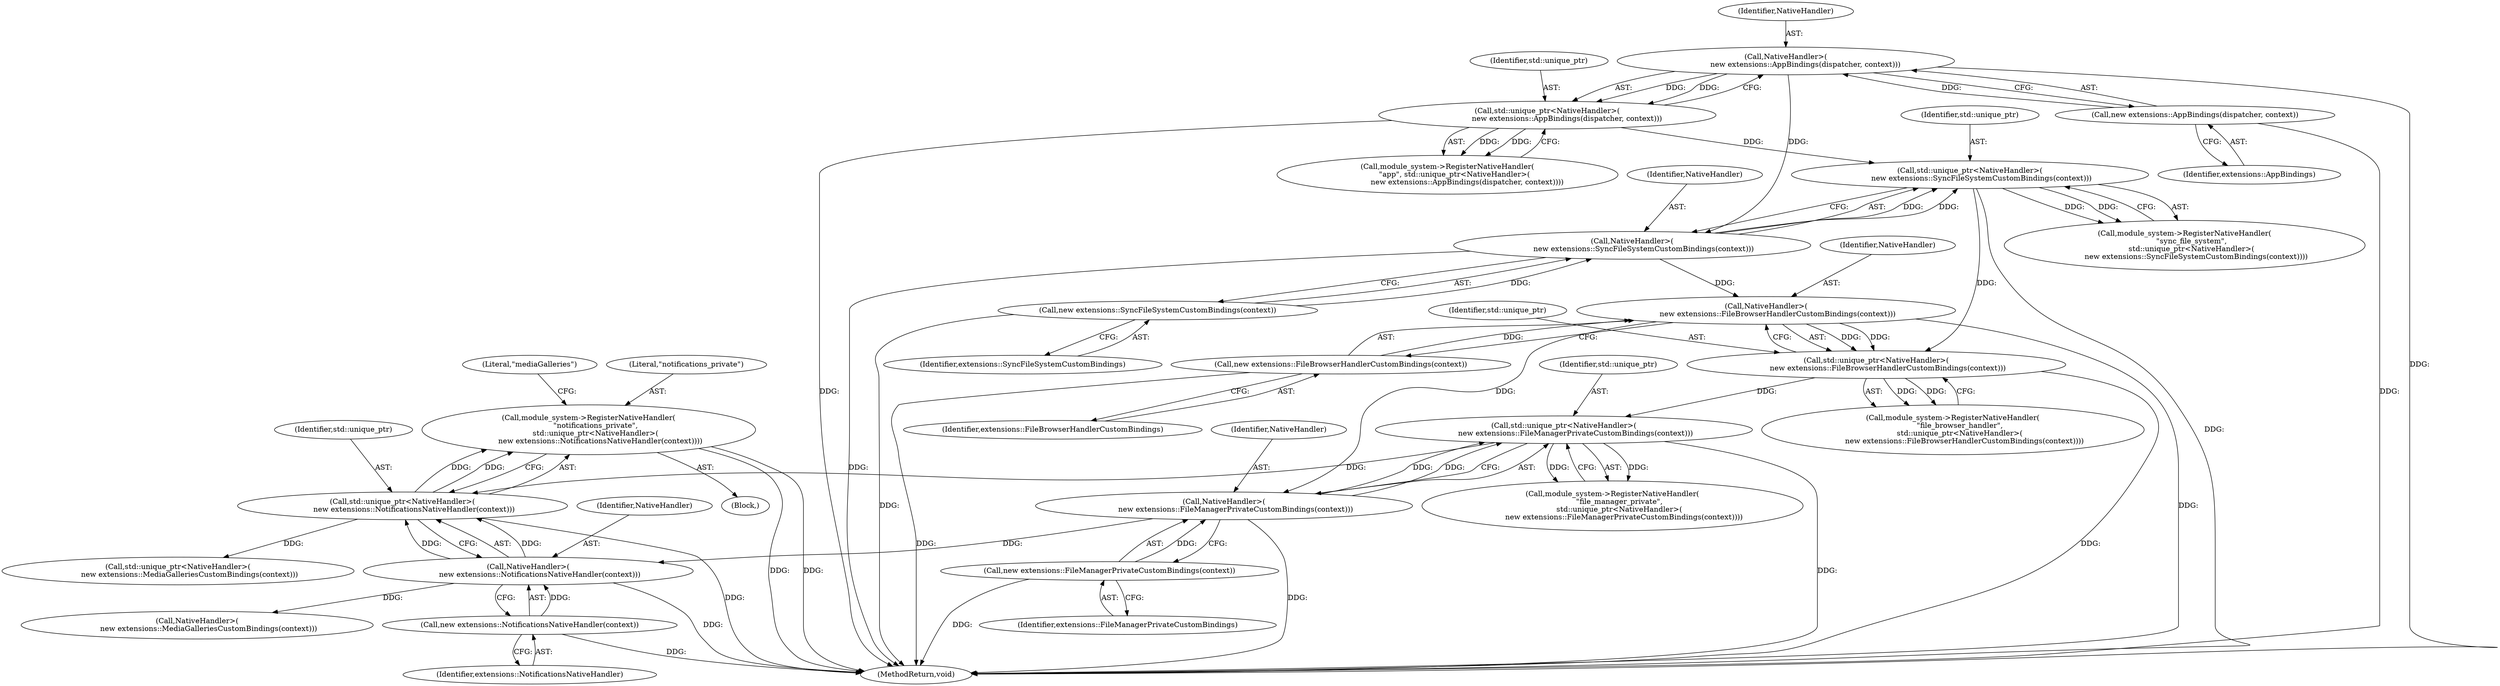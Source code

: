digraph "0_Chrome_c0569cc04741cccf6548c2169fcc1609d958523f@API" {
"1000142" [label="(Call,module_system->RegisterNativeHandler(\n      \"notifications_private\",\n      std::unique_ptr<NativeHandler>(\n          new extensions::NotificationsNativeHandler(context))))"];
"1000144" [label="(Call,std::unique_ptr<NativeHandler>(\n          new extensions::NotificationsNativeHandler(context)))"];
"1000136" [label="(Call,std::unique_ptr<NativeHandler>(\n          new extensions::FileManagerPrivateCustomBindings(context)))"];
"1000128" [label="(Call,std::unique_ptr<NativeHandler>(\n          new extensions::FileBrowserHandlerCustomBindings(context)))"];
"1000120" [label="(Call,std::unique_ptr<NativeHandler>(\n          new extensions::SyncFileSystemCustomBindings(context)))"];
"1000112" [label="(Call,std::unique_ptr<NativeHandler>(\n                 new extensions::AppBindings(dispatcher, context)))"];
"1000114" [label="(Call,NativeHandler>(\n                 new extensions::AppBindings(dispatcher, context)))"];
"1000116" [label="(Call,new extensions::AppBindings(dispatcher, context))"];
"1000122" [label="(Call,NativeHandler>(\n          new extensions::SyncFileSystemCustomBindings(context)))"];
"1000124" [label="(Call,new extensions::SyncFileSystemCustomBindings(context))"];
"1000130" [label="(Call,NativeHandler>(\n          new extensions::FileBrowserHandlerCustomBindings(context)))"];
"1000132" [label="(Call,new extensions::FileBrowserHandlerCustomBindings(context))"];
"1000138" [label="(Call,NativeHandler>(\n          new extensions::FileManagerPrivateCustomBindings(context)))"];
"1000140" [label="(Call,new extensions::FileManagerPrivateCustomBindings(context))"];
"1000146" [label="(Call,NativeHandler>(\n          new extensions::NotificationsNativeHandler(context)))"];
"1000148" [label="(Call,new extensions::NotificationsNativeHandler(context))"];
"1000123" [label="(Identifier,NativeHandler)"];
"1000222" [label="(MethodReturn,void)"];
"1000112" [label="(Call,std::unique_ptr<NativeHandler>(\n                 new extensions::AppBindings(dispatcher, context)))"];
"1000116" [label="(Call,new extensions::AppBindings(dispatcher, context))"];
"1000136" [label="(Call,std::unique_ptr<NativeHandler>(\n          new extensions::FileManagerPrivateCustomBindings(context)))"];
"1000151" [label="(Literal,\"mediaGalleries\")"];
"1000121" [label="(Identifier,std::unique_ptr)"];
"1000144" [label="(Call,std::unique_ptr<NativeHandler>(\n          new extensions::NotificationsNativeHandler(context)))"];
"1000148" [label="(Call,new extensions::NotificationsNativeHandler(context))"];
"1000129" [label="(Identifier,std::unique_ptr)"];
"1000126" [label="(Call,module_system->RegisterNativeHandler(\n      \"file_browser_handler\",\n      std::unique_ptr<NativeHandler>(\n          new extensions::FileBrowserHandlerCustomBindings(context))))"];
"1000114" [label="(Call,NativeHandler>(\n                 new extensions::AppBindings(dispatcher, context)))"];
"1000124" [label="(Call,new extensions::SyncFileSystemCustomBindings(context))"];
"1000138" [label="(Call,NativeHandler>(\n          new extensions::FileManagerPrivateCustomBindings(context)))"];
"1000125" [label="(Identifier,extensions::SyncFileSystemCustomBindings)"];
"1000109" [label="(Block,)"];
"1000142" [label="(Call,module_system->RegisterNativeHandler(\n      \"notifications_private\",\n      std::unique_ptr<NativeHandler>(\n          new extensions::NotificationsNativeHandler(context))))"];
"1000113" [label="(Identifier,std::unique_ptr)"];
"1000110" [label="(Call,module_system->RegisterNativeHandler(\n      \"app\", std::unique_ptr<NativeHandler>(\n                 new extensions::AppBindings(dispatcher, context))))"];
"1000152" [label="(Call,std::unique_ptr<NativeHandler>(\n          new extensions::MediaGalleriesCustomBindings(context)))"];
"1000137" [label="(Identifier,std::unique_ptr)"];
"1000115" [label="(Identifier,NativeHandler)"];
"1000134" [label="(Call,module_system->RegisterNativeHandler(\n      \"file_manager_private\",\n      std::unique_ptr<NativeHandler>(\n          new extensions::FileManagerPrivateCustomBindings(context))))"];
"1000117" [label="(Identifier,extensions::AppBindings)"];
"1000133" [label="(Identifier,extensions::FileBrowserHandlerCustomBindings)"];
"1000140" [label="(Call,new extensions::FileManagerPrivateCustomBindings(context))"];
"1000128" [label="(Call,std::unique_ptr<NativeHandler>(\n          new extensions::FileBrowserHandlerCustomBindings(context)))"];
"1000118" [label="(Call,module_system->RegisterNativeHandler(\n      \"sync_file_system\",\n      std::unique_ptr<NativeHandler>(\n          new extensions::SyncFileSystemCustomBindings(context))))"];
"1000149" [label="(Identifier,extensions::NotificationsNativeHandler)"];
"1000141" [label="(Identifier,extensions::FileManagerPrivateCustomBindings)"];
"1000120" [label="(Call,std::unique_ptr<NativeHandler>(\n          new extensions::SyncFileSystemCustomBindings(context)))"];
"1000143" [label="(Literal,\"notifications_private\")"];
"1000122" [label="(Call,NativeHandler>(\n          new extensions::SyncFileSystemCustomBindings(context)))"];
"1000139" [label="(Identifier,NativeHandler)"];
"1000145" [label="(Identifier,std::unique_ptr)"];
"1000147" [label="(Identifier,NativeHandler)"];
"1000132" [label="(Call,new extensions::FileBrowserHandlerCustomBindings(context))"];
"1000130" [label="(Call,NativeHandler>(\n          new extensions::FileBrowserHandlerCustomBindings(context)))"];
"1000146" [label="(Call,NativeHandler>(\n          new extensions::NotificationsNativeHandler(context)))"];
"1000154" [label="(Call,NativeHandler>(\n          new extensions::MediaGalleriesCustomBindings(context)))"];
"1000131" [label="(Identifier,NativeHandler)"];
"1000142" -> "1000109"  [label="AST: "];
"1000142" -> "1000144"  [label="CFG: "];
"1000143" -> "1000142"  [label="AST: "];
"1000144" -> "1000142"  [label="AST: "];
"1000151" -> "1000142"  [label="CFG: "];
"1000142" -> "1000222"  [label="DDG: "];
"1000142" -> "1000222"  [label="DDG: "];
"1000144" -> "1000142"  [label="DDG: "];
"1000144" -> "1000142"  [label="DDG: "];
"1000144" -> "1000146"  [label="CFG: "];
"1000145" -> "1000144"  [label="AST: "];
"1000146" -> "1000144"  [label="AST: "];
"1000144" -> "1000222"  [label="DDG: "];
"1000136" -> "1000144"  [label="DDG: "];
"1000146" -> "1000144"  [label="DDG: "];
"1000146" -> "1000144"  [label="DDG: "];
"1000144" -> "1000152"  [label="DDG: "];
"1000136" -> "1000134"  [label="AST: "];
"1000136" -> "1000138"  [label="CFG: "];
"1000137" -> "1000136"  [label="AST: "];
"1000138" -> "1000136"  [label="AST: "];
"1000134" -> "1000136"  [label="CFG: "];
"1000136" -> "1000222"  [label="DDG: "];
"1000136" -> "1000134"  [label="DDG: "];
"1000136" -> "1000134"  [label="DDG: "];
"1000128" -> "1000136"  [label="DDG: "];
"1000138" -> "1000136"  [label="DDG: "];
"1000138" -> "1000136"  [label="DDG: "];
"1000128" -> "1000126"  [label="AST: "];
"1000128" -> "1000130"  [label="CFG: "];
"1000129" -> "1000128"  [label="AST: "];
"1000130" -> "1000128"  [label="AST: "];
"1000126" -> "1000128"  [label="CFG: "];
"1000128" -> "1000222"  [label="DDG: "];
"1000128" -> "1000126"  [label="DDG: "];
"1000128" -> "1000126"  [label="DDG: "];
"1000120" -> "1000128"  [label="DDG: "];
"1000130" -> "1000128"  [label="DDG: "];
"1000130" -> "1000128"  [label="DDG: "];
"1000120" -> "1000118"  [label="AST: "];
"1000120" -> "1000122"  [label="CFG: "];
"1000121" -> "1000120"  [label="AST: "];
"1000122" -> "1000120"  [label="AST: "];
"1000118" -> "1000120"  [label="CFG: "];
"1000120" -> "1000222"  [label="DDG: "];
"1000120" -> "1000118"  [label="DDG: "];
"1000120" -> "1000118"  [label="DDG: "];
"1000112" -> "1000120"  [label="DDG: "];
"1000122" -> "1000120"  [label="DDG: "];
"1000122" -> "1000120"  [label="DDG: "];
"1000112" -> "1000110"  [label="AST: "];
"1000112" -> "1000114"  [label="CFG: "];
"1000113" -> "1000112"  [label="AST: "];
"1000114" -> "1000112"  [label="AST: "];
"1000110" -> "1000112"  [label="CFG: "];
"1000112" -> "1000222"  [label="DDG: "];
"1000112" -> "1000110"  [label="DDG: "];
"1000112" -> "1000110"  [label="DDG: "];
"1000114" -> "1000112"  [label="DDG: "];
"1000114" -> "1000112"  [label="DDG: "];
"1000114" -> "1000116"  [label="CFG: "];
"1000115" -> "1000114"  [label="AST: "];
"1000116" -> "1000114"  [label="AST: "];
"1000114" -> "1000222"  [label="DDG: "];
"1000116" -> "1000114"  [label="DDG: "];
"1000114" -> "1000122"  [label="DDG: "];
"1000116" -> "1000117"  [label="CFG: "];
"1000117" -> "1000116"  [label="AST: "];
"1000116" -> "1000222"  [label="DDG: "];
"1000122" -> "1000124"  [label="CFG: "];
"1000123" -> "1000122"  [label="AST: "];
"1000124" -> "1000122"  [label="AST: "];
"1000122" -> "1000222"  [label="DDG: "];
"1000124" -> "1000122"  [label="DDG: "];
"1000122" -> "1000130"  [label="DDG: "];
"1000124" -> "1000125"  [label="CFG: "];
"1000125" -> "1000124"  [label="AST: "];
"1000124" -> "1000222"  [label="DDG: "];
"1000130" -> "1000132"  [label="CFG: "];
"1000131" -> "1000130"  [label="AST: "];
"1000132" -> "1000130"  [label="AST: "];
"1000130" -> "1000222"  [label="DDG: "];
"1000132" -> "1000130"  [label="DDG: "];
"1000130" -> "1000138"  [label="DDG: "];
"1000132" -> "1000133"  [label="CFG: "];
"1000133" -> "1000132"  [label="AST: "];
"1000132" -> "1000222"  [label="DDG: "];
"1000138" -> "1000140"  [label="CFG: "];
"1000139" -> "1000138"  [label="AST: "];
"1000140" -> "1000138"  [label="AST: "];
"1000138" -> "1000222"  [label="DDG: "];
"1000140" -> "1000138"  [label="DDG: "];
"1000138" -> "1000146"  [label="DDG: "];
"1000140" -> "1000141"  [label="CFG: "];
"1000141" -> "1000140"  [label="AST: "];
"1000140" -> "1000222"  [label="DDG: "];
"1000146" -> "1000148"  [label="CFG: "];
"1000147" -> "1000146"  [label="AST: "];
"1000148" -> "1000146"  [label="AST: "];
"1000146" -> "1000222"  [label="DDG: "];
"1000148" -> "1000146"  [label="DDG: "];
"1000146" -> "1000154"  [label="DDG: "];
"1000148" -> "1000149"  [label="CFG: "];
"1000149" -> "1000148"  [label="AST: "];
"1000148" -> "1000222"  [label="DDG: "];
}

